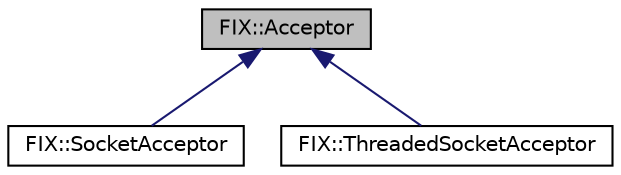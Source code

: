 digraph "FIX::Acceptor"
{
  edge [fontname="Helvetica",fontsize="10",labelfontname="Helvetica",labelfontsize="10"];
  node [fontname="Helvetica",fontsize="10",shape=record];
  Node0 [label="FIX::Acceptor",height=0.2,width=0.4,color="black", fillcolor="grey75", style="filled", fontcolor="black"];
  Node0 -> Node1 [dir="back",color="midnightblue",fontsize="10",style="solid",fontname="Helvetica"];
  Node1 [label="FIX::SocketAcceptor",height=0.2,width=0.4,color="black", fillcolor="white", style="filled",URL="$class_f_i_x_1_1_socket_acceptor.html",tooltip="Socket implementation of Acceptor. "];
  Node0 -> Node2 [dir="back",color="midnightblue",fontsize="10",style="solid",fontname="Helvetica"];
  Node2 [label="FIX::ThreadedSocketAcceptor",height=0.2,width=0.4,color="black", fillcolor="white", style="filled",URL="$class_f_i_x_1_1_threaded_socket_acceptor.html",tooltip="Threaded Socket implementation of Acceptor. "];
}
